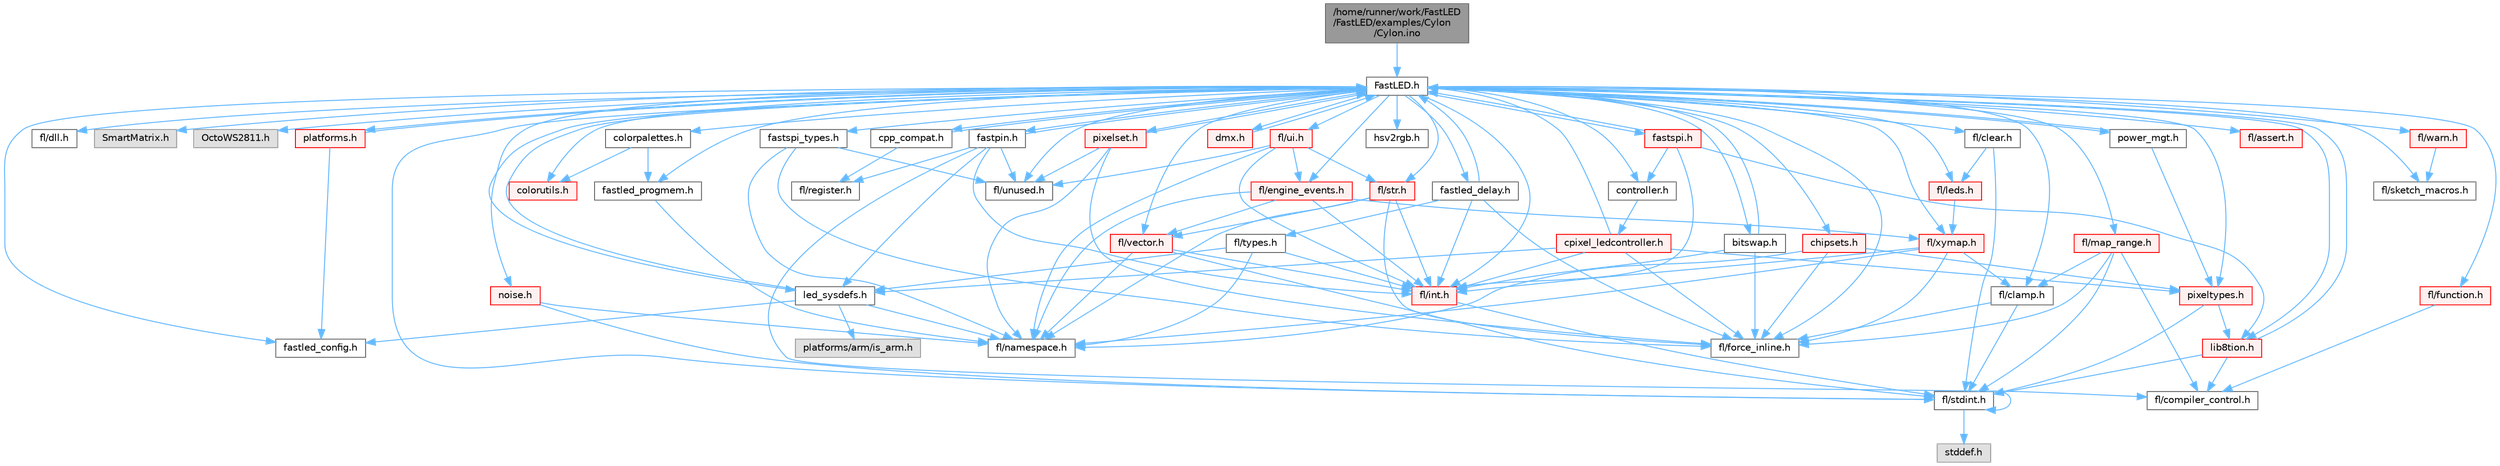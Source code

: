 digraph "/home/runner/work/FastLED/FastLED/examples/Cylon/Cylon.ino"
{
 // INTERACTIVE_SVG=YES
 // LATEX_PDF_SIZE
  bgcolor="transparent";
  edge [fontname=Helvetica,fontsize=10,labelfontname=Helvetica,labelfontsize=10];
  node [fontname=Helvetica,fontsize=10,shape=box,height=0.2,width=0.4];
  Node1 [id="Node000001",label="/home/runner/work/FastLED\l/FastLED/examples/Cylon\l/Cylon.ino",height=0.2,width=0.4,color="gray40", fillcolor="grey60", style="filled", fontcolor="black",tooltip="An animation that moves a single LED back and forth as the entire strip changes."];
  Node1 -> Node2 [id="edge1_Node000001_Node000002",color="steelblue1",style="solid",tooltip=" "];
  Node2 [id="Node000002",label="FastLED.h",height=0.2,width=0.4,color="grey40", fillcolor="white", style="filled",URL="$db/d97/_fast_l_e_d_8h.html",tooltip="central include file for FastLED, defines the CFastLED class/object"];
  Node2 -> Node3 [id="edge2_Node000002_Node000003",color="steelblue1",style="solid",tooltip=" "];
  Node3 [id="Node000003",label="fl/stdint.h",height=0.2,width=0.4,color="grey40", fillcolor="white", style="filled",URL="$df/dd8/stdint_8h.html",tooltip=" "];
  Node3 -> Node4 [id="edge3_Node000003_Node000004",color="steelblue1",style="solid",tooltip=" "];
  Node4 [id="Node000004",label="stddef.h",height=0.2,width=0.4,color="grey60", fillcolor="#E0E0E0", style="filled",tooltip=" "];
  Node3 -> Node3 [id="edge4_Node000003_Node000003",color="steelblue1",style="solid",tooltip=" "];
  Node2 -> Node5 [id="edge5_Node000002_Node000005",color="steelblue1",style="solid",tooltip=" "];
  Node5 [id="Node000005",label="fl/dll.h",height=0.2,width=0.4,color="grey40", fillcolor="white", style="filled",URL="$d3/d4b/dll_8h.html",tooltip="FastLED dynamic library interface - lightweight header for external callers."];
  Node2 -> Node6 [id="edge6_Node000002_Node000006",color="steelblue1",style="solid",tooltip=" "];
  Node6 [id="Node000006",label="SmartMatrix.h",height=0.2,width=0.4,color="grey60", fillcolor="#E0E0E0", style="filled",tooltip=" "];
  Node2 -> Node7 [id="edge7_Node000002_Node000007",color="steelblue1",style="solid",tooltip=" "];
  Node7 [id="Node000007",label="OctoWS2811.h",height=0.2,width=0.4,color="grey60", fillcolor="#E0E0E0", style="filled",tooltip=" "];
  Node2 -> Node8 [id="edge8_Node000002_Node000008",color="steelblue1",style="solid",tooltip=" "];
  Node8 [id="Node000008",label="fl/force_inline.h",height=0.2,width=0.4,color="grey40", fillcolor="white", style="filled",URL="$d4/d64/force__inline_8h.html",tooltip=" "];
  Node2 -> Node9 [id="edge9_Node000002_Node000009",color="steelblue1",style="solid",tooltip=" "];
  Node9 [id="Node000009",label="cpp_compat.h",height=0.2,width=0.4,color="grey40", fillcolor="white", style="filled",URL="$d9/d13/cpp__compat_8h.html",tooltip="Compatibility functions based on C++ version."];
  Node9 -> Node2 [id="edge10_Node000009_Node000002",color="steelblue1",style="solid",tooltip=" "];
  Node9 -> Node10 [id="edge11_Node000009_Node000010",color="steelblue1",style="solid",tooltip=" "];
  Node10 [id="Node000010",label="fl/register.h",height=0.2,width=0.4,color="grey40", fillcolor="white", style="filled",URL="$df/d80/register_8h.html",tooltip=" "];
  Node2 -> Node11 [id="edge12_Node000002_Node000011",color="steelblue1",style="solid",tooltip=" "];
  Node11 [id="Node000011",label="fastled_config.h",height=0.2,width=0.4,color="grey40", fillcolor="white", style="filled",URL="$d5/d11/fastled__config_8h.html",tooltip="Contains definitions that can be used to configure FastLED at compile time."];
  Node2 -> Node12 [id="edge13_Node000002_Node000012",color="steelblue1",style="solid",tooltip=" "];
  Node12 [id="Node000012",label="led_sysdefs.h",height=0.2,width=0.4,color="grey40", fillcolor="white", style="filled",URL="$d9/d3e/led__sysdefs_8h.html",tooltip="Determines which platform system definitions to include."];
  Node12 -> Node2 [id="edge14_Node000012_Node000002",color="steelblue1",style="solid",tooltip=" "];
  Node12 -> Node11 [id="edge15_Node000012_Node000011",color="steelblue1",style="solid",tooltip=" "];
  Node12 -> Node13 [id="edge16_Node000012_Node000013",color="steelblue1",style="solid",tooltip=" "];
  Node13 [id="Node000013",label="platforms/arm/is_arm.h",height=0.2,width=0.4,color="grey60", fillcolor="#E0E0E0", style="filled",tooltip=" "];
  Node12 -> Node14 [id="edge17_Node000012_Node000014",color="steelblue1",style="solid",tooltip=" "];
  Node14 [id="Node000014",label="fl/namespace.h",height=0.2,width=0.4,color="grey40", fillcolor="white", style="filled",URL="$df/d2a/namespace_8h.html",tooltip="Implements the FastLED namespace macros."];
  Node2 -> Node15 [id="edge18_Node000002_Node000015",color="steelblue1",style="solid",tooltip=" "];
  Node15 [id="Node000015",label="fastled_delay.h",height=0.2,width=0.4,color="grey40", fillcolor="white", style="filled",URL="$d0/da8/fastled__delay_8h.html",tooltip="Utility functions and classes for managing delay cycles."];
  Node15 -> Node2 [id="edge19_Node000015_Node000002",color="steelblue1",style="solid",tooltip=" "];
  Node15 -> Node16 [id="edge20_Node000015_Node000016",color="steelblue1",style="solid",tooltip=" "];
  Node16 [id="Node000016",label="fl/types.h",height=0.2,width=0.4,color="grey40", fillcolor="white", style="filled",URL="$d7/da1/fl_2types_8h.html",tooltip=" "];
  Node16 -> Node14 [id="edge21_Node000016_Node000014",color="steelblue1",style="solid",tooltip=" "];
  Node16 -> Node17 [id="edge22_Node000016_Node000017",color="steelblue1",style="solid",tooltip=" "];
  Node17 [id="Node000017",label="fl/int.h",height=0.2,width=0.4,color="red", fillcolor="#FFF0F0", style="filled",URL="$d3/d7e/int_8h.html",tooltip=" "];
  Node17 -> Node3 [id="edge23_Node000017_Node000003",color="steelblue1",style="solid",tooltip=" "];
  Node16 -> Node12 [id="edge24_Node000016_Node000012",color="steelblue1",style="solid",tooltip=" "];
  Node15 -> Node8 [id="edge25_Node000015_Node000008",color="steelblue1",style="solid",tooltip=" "];
  Node15 -> Node17 [id="edge26_Node000015_Node000017",color="steelblue1",style="solid",tooltip=" "];
  Node2 -> Node19 [id="edge27_Node000002_Node000019",color="steelblue1",style="solid",tooltip=" "];
  Node19 [id="Node000019",label="bitswap.h",height=0.2,width=0.4,color="grey40", fillcolor="white", style="filled",URL="$de/ded/bitswap_8h.html",tooltip="Functions for doing a rotation of bits/bytes used by parallel output."];
  Node19 -> Node2 [id="edge28_Node000019_Node000002",color="steelblue1",style="solid",tooltip=" "];
  Node19 -> Node8 [id="edge29_Node000019_Node000008",color="steelblue1",style="solid",tooltip=" "];
  Node19 -> Node17 [id="edge30_Node000019_Node000017",color="steelblue1",style="solid",tooltip=" "];
  Node2 -> Node20 [id="edge31_Node000002_Node000020",color="steelblue1",style="solid",tooltip=" "];
  Node20 [id="Node000020",label="controller.h",height=0.2,width=0.4,color="grey40", fillcolor="white", style="filled",URL="$d2/dd9/controller_8h.html",tooltip="deprecated: base definitions used by led controllers for writing out led data"];
  Node20 -> Node21 [id="edge32_Node000020_Node000021",color="steelblue1",style="solid",tooltip=" "];
  Node21 [id="Node000021",label="cpixel_ledcontroller.h",height=0.2,width=0.4,color="red", fillcolor="#FFF0F0", style="filled",URL="$d9/d57/cpixel__ledcontroller_8h.html",tooltip="defines the templated version of the CLEDController class"];
  Node21 -> Node2 [id="edge33_Node000021_Node000002",color="steelblue1",style="solid",tooltip=" "];
  Node21 -> Node12 [id="edge34_Node000021_Node000012",color="steelblue1",style="solid",tooltip=" "];
  Node21 -> Node22 [id="edge35_Node000021_Node000022",color="steelblue1",style="solid",tooltip=" "];
  Node22 [id="Node000022",label="pixeltypes.h",height=0.2,width=0.4,color="red", fillcolor="#FFF0F0", style="filled",URL="$d2/dba/pixeltypes_8h.html",tooltip="Includes defintions for RGB and HSV pixels."];
  Node22 -> Node3 [id="edge36_Node000022_Node000003",color="steelblue1",style="solid",tooltip=" "];
  Node22 -> Node23 [id="edge37_Node000022_Node000023",color="steelblue1",style="solid",tooltip=" "];
  Node23 [id="Node000023",label="lib8tion.h",height=0.2,width=0.4,color="red", fillcolor="#FFF0F0", style="filled",URL="$df/da5/lib8tion_8h.html",tooltip="Fast, efficient 8-bit math functions specifically designed for high-performance LED programming."];
  Node23 -> Node2 [id="edge38_Node000023_Node000002",color="steelblue1",style="solid",tooltip=" "];
  Node23 -> Node26 [id="edge39_Node000023_Node000026",color="steelblue1",style="solid",tooltip=" "];
  Node26 [id="Node000026",label="fl/compiler_control.h",height=0.2,width=0.4,color="grey40", fillcolor="white", style="filled",URL="$d4/d54/compiler__control_8h.html",tooltip=" "];
  Node23 -> Node3 [id="edge40_Node000023_Node000003",color="steelblue1",style="solid",tooltip=" "];
  Node21 -> Node8 [id="edge41_Node000021_Node000008",color="steelblue1",style="solid",tooltip=" "];
  Node21 -> Node17 [id="edge42_Node000021_Node000017",color="steelblue1",style="solid",tooltip=" "];
  Node2 -> Node119 [id="edge43_Node000002_Node000119",color="steelblue1",style="solid",tooltip=" "];
  Node119 [id="Node000119",label="fastpin.h",height=0.2,width=0.4,color="grey40", fillcolor="white", style="filled",URL="$db/d65/fastpin_8h.html",tooltip="Class base definitions for defining fast pin access."];
  Node119 -> Node2 [id="edge44_Node000119_Node000002",color="steelblue1",style="solid",tooltip=" "];
  Node119 -> Node26 [id="edge45_Node000119_Node000026",color="steelblue1",style="solid",tooltip=" "];
  Node119 -> Node12 [id="edge46_Node000119_Node000012",color="steelblue1",style="solid",tooltip=" "];
  Node119 -> Node56 [id="edge47_Node000119_Node000056",color="steelblue1",style="solid",tooltip=" "];
  Node56 [id="Node000056",label="fl/unused.h",height=0.2,width=0.4,color="grey40", fillcolor="white", style="filled",URL="$d8/d4b/unused_8h.html",tooltip=" "];
  Node119 -> Node17 [id="edge48_Node000119_Node000017",color="steelblue1",style="solid",tooltip=" "];
  Node119 -> Node10 [id="edge49_Node000119_Node000010",color="steelblue1",style="solid",tooltip=" "];
  Node2 -> Node120 [id="edge50_Node000002_Node000120",color="steelblue1",style="solid",tooltip=" "];
  Node120 [id="Node000120",label="fastspi_types.h",height=0.2,width=0.4,color="grey40", fillcolor="white", style="filled",URL="$d2/ddb/fastspi__types_8h.html",tooltip="Data types and constants used by SPI interfaces."];
  Node120 -> Node8 [id="edge51_Node000120_Node000008",color="steelblue1",style="solid",tooltip=" "];
  Node120 -> Node14 [id="edge52_Node000120_Node000014",color="steelblue1",style="solid",tooltip=" "];
  Node120 -> Node56 [id="edge53_Node000120_Node000056",color="steelblue1",style="solid",tooltip=" "];
  Node2 -> Node121 [id="edge54_Node000002_Node000121",color="steelblue1",style="solid",tooltip=" "];
  Node121 [id="Node000121",label="dmx.h",height=0.2,width=0.4,color="red", fillcolor="#FFF0F0", style="filled",URL="$d3/de1/dmx_8h.html",tooltip="Defines the DMX512-based LED controllers."];
  Node121 -> Node2 [id="edge55_Node000121_Node000002",color="steelblue1",style="solid",tooltip=" "];
  Node2 -> Node124 [id="edge56_Node000002_Node000124",color="steelblue1",style="solid",tooltip=" "];
  Node124 [id="Node000124",label="platforms.h",height=0.2,width=0.4,color="red", fillcolor="#FFF0F0", style="filled",URL="$da/dc9/platforms_8h.html",tooltip="Determines which platforms headers to include."];
  Node124 -> Node2 [id="edge57_Node000124_Node000002",color="steelblue1",style="solid",tooltip=" "];
  Node124 -> Node11 [id="edge58_Node000124_Node000011",color="steelblue1",style="solid",tooltip=" "];
  Node2 -> Node32 [id="edge59_Node000002_Node000032",color="steelblue1",style="solid",tooltip=" "];
  Node32 [id="Node000032",label="fastled_progmem.h",height=0.2,width=0.4,color="grey40", fillcolor="white", style="filled",URL="$df/dab/fastled__progmem_8h.html",tooltip="Wrapper definitions to allow seamless use of PROGMEM in environments that have it."];
  Node32 -> Node14 [id="edge60_Node000032_Node000014",color="steelblue1",style="solid",tooltip=" "];
  Node2 -> Node23 [id="edge61_Node000002_Node000023",color="steelblue1",style="solid",tooltip=" "];
  Node2 -> Node22 [id="edge62_Node000002_Node000022",color="steelblue1",style="solid",tooltip=" "];
  Node2 -> Node80 [id="edge63_Node000002_Node000080",color="steelblue1",style="solid",tooltip=" "];
  Node80 [id="Node000080",label="hsv2rgb.h",height=0.2,width=0.4,color="grey40", fillcolor="white", style="filled",URL="$de/d9a/hsv2rgb_8h.html",tooltip="Functions to convert from the HSV colorspace to the RGB colorspace."];
  Node2 -> Node126 [id="edge64_Node000002_Node000126",color="steelblue1",style="solid",tooltip=" "];
  Node126 [id="Node000126",label="colorutils.h",height=0.2,width=0.4,color="red", fillcolor="#FFF0F0", style="filled",URL="$d1/dfb/colorutils_8h.html",tooltip=" "];
  Node2 -> Node131 [id="edge65_Node000002_Node000131",color="steelblue1",style="solid",tooltip=" "];
  Node131 [id="Node000131",label="pixelset.h",height=0.2,width=0.4,color="red", fillcolor="#FFF0F0", style="filled",URL="$d4/d46/pixelset_8h.html",tooltip="Declares classes for managing logical groups of LEDs."];
  Node131 -> Node8 [id="edge66_Node000131_Node000008",color="steelblue1",style="solid",tooltip=" "];
  Node131 -> Node14 [id="edge67_Node000131_Node000014",color="steelblue1",style="solid",tooltip=" "];
  Node131 -> Node56 [id="edge68_Node000131_Node000056",color="steelblue1",style="solid",tooltip=" "];
  Node131 -> Node2 [id="edge69_Node000131_Node000002",color="steelblue1",style="solid",tooltip=" "];
  Node2 -> Node132 [id="edge70_Node000002_Node000132",color="steelblue1",style="solid",tooltip=" "];
  Node132 [id="Node000132",label="colorpalettes.h",height=0.2,width=0.4,color="grey40", fillcolor="white", style="filled",URL="$dc/dcc/colorpalettes_8h.html",tooltip="Declarations for the predefined color palettes supplied by FastLED."];
  Node132 -> Node126 [id="edge71_Node000132_Node000126",color="steelblue1",style="solid",tooltip=" "];
  Node132 -> Node32 [id="edge72_Node000132_Node000032",color="steelblue1",style="solid",tooltip=" "];
  Node2 -> Node133 [id="edge73_Node000002_Node000133",color="steelblue1",style="solid",tooltip=" "];
  Node133 [id="Node000133",label="noise.h",height=0.2,width=0.4,color="red", fillcolor="#FFF0F0", style="filled",URL="$d1/d31/noise_8h.html",tooltip="Functions to generate and fill arrays with noise."];
  Node133 -> Node3 [id="edge74_Node000133_Node000003",color="steelblue1",style="solid",tooltip=" "];
  Node133 -> Node14 [id="edge75_Node000133_Node000014",color="steelblue1",style="solid",tooltip=" "];
  Node2 -> Node134 [id="edge76_Node000002_Node000134",color="steelblue1",style="solid",tooltip=" "];
  Node134 [id="Node000134",label="power_mgt.h",height=0.2,width=0.4,color="grey40", fillcolor="white", style="filled",URL="$dc/d5b/power__mgt_8h.html",tooltip="Functions to limit the power used by FastLED."];
  Node134 -> Node2 [id="edge77_Node000134_Node000002",color="steelblue1",style="solid",tooltip=" "];
  Node134 -> Node22 [id="edge78_Node000134_Node000022",color="steelblue1",style="solid",tooltip=" "];
  Node2 -> Node135 [id="edge79_Node000002_Node000135",color="steelblue1",style="solid",tooltip=" "];
  Node135 [id="Node000135",label="fastspi.h",height=0.2,width=0.4,color="red", fillcolor="#FFF0F0", style="filled",URL="$d6/ddc/fastspi_8h.html",tooltip="Serial peripheral interface (SPI) definitions per platform."];
  Node135 -> Node2 [id="edge80_Node000135_Node000002",color="steelblue1",style="solid",tooltip=" "];
  Node135 -> Node20 [id="edge81_Node000135_Node000020",color="steelblue1",style="solid",tooltip=" "];
  Node135 -> Node23 [id="edge82_Node000135_Node000023",color="steelblue1",style="solid",tooltip=" "];
  Node135 -> Node17 [id="edge83_Node000135_Node000017",color="steelblue1",style="solid",tooltip=" "];
  Node2 -> Node137 [id="edge84_Node000002_Node000137",color="steelblue1",style="solid",tooltip=" "];
  Node137 [id="Node000137",label="chipsets.h",height=0.2,width=0.4,color="red", fillcolor="#FFF0F0", style="filled",URL="$db/d66/chipsets_8h.html",tooltip="Contains the bulk of the definitions for the various LED chipsets supported."];
  Node137 -> Node22 [id="edge85_Node000137_Node000022",color="steelblue1",style="solid",tooltip=" "];
  Node137 -> Node8 [id="edge86_Node000137_Node000008",color="steelblue1",style="solid",tooltip=" "];
  Node137 -> Node14 [id="edge87_Node000137_Node000014",color="steelblue1",style="solid",tooltip=" "];
  Node2 -> Node95 [id="edge88_Node000002_Node000095",color="steelblue1",style="solid",tooltip=" "];
  Node95 [id="Node000095",label="fl/engine_events.h",height=0.2,width=0.4,color="red", fillcolor="#FFF0F0", style="filled",URL="$db/dc0/engine__events_8h.html",tooltip=" "];
  Node95 -> Node14 [id="edge89_Node000095_Node000014",color="steelblue1",style="solid",tooltip=" "];
  Node95 -> Node69 [id="edge90_Node000095_Node000069",color="steelblue1",style="solid",tooltip=" "];
  Node69 [id="Node000069",label="fl/vector.h",height=0.2,width=0.4,color="red", fillcolor="#FFF0F0", style="filled",URL="$d6/d68/vector_8h.html",tooltip=" "];
  Node69 -> Node3 [id="edge91_Node000069_Node000003",color="steelblue1",style="solid",tooltip=" "];
  Node69 -> Node17 [id="edge92_Node000069_Node000017",color="steelblue1",style="solid",tooltip=" "];
  Node69 -> Node14 [id="edge93_Node000069_Node000014",color="steelblue1",style="solid",tooltip=" "];
  Node95 -> Node116 [id="edge94_Node000095_Node000116",color="steelblue1",style="solid",tooltip=" "];
  Node116 [id="Node000116",label="fl/xymap.h",height=0.2,width=0.4,color="red", fillcolor="#FFF0F0", style="filled",URL="$da/d61/xymap_8h.html",tooltip=" "];
  Node116 -> Node17 [id="edge95_Node000116_Node000017",color="steelblue1",style="solid",tooltip=" "];
  Node116 -> Node14 [id="edge96_Node000116_Node000014",color="steelblue1",style="solid",tooltip=" "];
  Node116 -> Node8 [id="edge97_Node000116_Node000008",color="steelblue1",style="solid",tooltip=" "];
  Node116 -> Node38 [id="edge98_Node000116_Node000038",color="steelblue1",style="solid",tooltip=" "];
  Node38 [id="Node000038",label="fl/clamp.h",height=0.2,width=0.4,color="grey40", fillcolor="white", style="filled",URL="$d6/dd3/clamp_8h.html",tooltip=" "];
  Node38 -> Node3 [id="edge99_Node000038_Node000003",color="steelblue1",style="solid",tooltip=" "];
  Node38 -> Node8 [id="edge100_Node000038_Node000008",color="steelblue1",style="solid",tooltip=" "];
  Node95 -> Node17 [id="edge101_Node000095_Node000017",color="steelblue1",style="solid",tooltip=" "];
  Node2 -> Node139 [id="edge102_Node000002_Node000139",color="steelblue1",style="solid",tooltip=" "];
  Node139 [id="Node000139",label="fl/leds.h",height=0.2,width=0.4,color="red", fillcolor="#FFF0F0", style="filled",URL="$da/d78/leds_8h.html",tooltip=" "];
  Node139 -> Node116 [id="edge103_Node000139_Node000116",color="steelblue1",style="solid",tooltip=" "];
  Node2 -> Node17 [id="edge104_Node000002_Node000017",color="steelblue1",style="solid",tooltip=" "];
  Node2 -> Node34 [id="edge105_Node000002_Node000034",color="steelblue1",style="solid",tooltip=" "];
  Node34 [id="Node000034",label="fl/str.h",height=0.2,width=0.4,color="red", fillcolor="#FFF0F0", style="filled",URL="$d1/d93/str_8h.html",tooltip=" "];
  Node34 -> Node17 [id="edge106_Node000034_Node000017",color="steelblue1",style="solid",tooltip=" "];
  Node34 -> Node14 [id="edge107_Node000034_Node000014",color="steelblue1",style="solid",tooltip=" "];
  Node34 -> Node69 [id="edge108_Node000034_Node000069",color="steelblue1",style="solid",tooltip=" "];
  Node34 -> Node8 [id="edge109_Node000034_Node000008",color="steelblue1",style="solid",tooltip=" "];
  Node2 -> Node116 [id="edge110_Node000002_Node000116",color="steelblue1",style="solid",tooltip=" "];
  Node2 -> Node38 [id="edge111_Node000002_Node000038",color="steelblue1",style="solid",tooltip=" "];
  Node2 -> Node39 [id="edge112_Node000002_Node000039",color="steelblue1",style="solid",tooltip=" "];
  Node39 [id="Node000039",label="fl/map_range.h",height=0.2,width=0.4,color="red", fillcolor="#FFF0F0", style="filled",URL="$d1/d47/map__range_8h.html",tooltip=" "];
  Node39 -> Node3 [id="edge113_Node000039_Node000003",color="steelblue1",style="solid",tooltip=" "];
  Node39 -> Node38 [id="edge114_Node000039_Node000038",color="steelblue1",style="solid",tooltip=" "];
  Node39 -> Node8 [id="edge115_Node000039_Node000008",color="steelblue1",style="solid",tooltip=" "];
  Node39 -> Node26 [id="edge116_Node000039_Node000026",color="steelblue1",style="solid",tooltip=" "];
  Node2 -> Node109 [id="edge117_Node000002_Node000109",color="steelblue1",style="solid",tooltip=" "];
  Node109 [id="Node000109",label="fl/warn.h",height=0.2,width=0.4,color="red", fillcolor="#FFF0F0", style="filled",URL="$de/d77/warn_8h.html",tooltip=" "];
  Node109 -> Node112 [id="edge118_Node000109_Node000112",color="steelblue1",style="solid",tooltip=" "];
  Node112 [id="Node000112",label="fl/sketch_macros.h",height=0.2,width=0.4,color="grey40", fillcolor="white", style="filled",URL="$d1/dbc/sketch__macros_8h.html",tooltip=" "];
  Node2 -> Node99 [id="edge119_Node000002_Node000099",color="steelblue1",style="solid",tooltip=" "];
  Node99 [id="Node000099",label="fl/assert.h",height=0.2,width=0.4,color="red", fillcolor="#FFF0F0", style="filled",URL="$dc/da7/assert_8h.html",tooltip=" "];
  Node2 -> Node56 [id="edge120_Node000002_Node000056",color="steelblue1",style="solid",tooltip=" "];
  Node2 -> Node69 [id="edge121_Node000002_Node000069",color="steelblue1",style="solid",tooltip=" "];
  Node2 -> Node114 [id="edge122_Node000002_Node000114",color="steelblue1",style="solid",tooltip=" "];
  Node114 [id="Node000114",label="fl/function.h",height=0.2,width=0.4,color="red", fillcolor="#FFF0F0", style="filled",URL="$dd/d67/function_8h.html",tooltip=" "];
  Node114 -> Node26 [id="edge123_Node000114_Node000026",color="steelblue1",style="solid",tooltip=" "];
  Node2 -> Node140 [id="edge124_Node000002_Node000140",color="steelblue1",style="solid",tooltip=" "];
  Node140 [id="Node000140",label="fl/clear.h",height=0.2,width=0.4,color="grey40", fillcolor="white", style="filled",URL="$df/db0/clear_8h.html",tooltip=" "];
  Node140 -> Node139 [id="edge125_Node000140_Node000139",color="steelblue1",style="solid",tooltip=" "];
  Node140 -> Node3 [id="edge126_Node000140_Node000003",color="steelblue1",style="solid",tooltip=" "];
  Node2 -> Node141 [id="edge127_Node000002_Node000141",color="steelblue1",style="solid",tooltip=" "];
  Node141 [id="Node000141",label="fl/ui.h",height=0.2,width=0.4,color="red", fillcolor="#FFF0F0", style="filled",URL="$d9/d3b/ui_8h.html",tooltip=" "];
  Node141 -> Node14 [id="edge128_Node000141_Node000014",color="steelblue1",style="solid",tooltip=" "];
  Node141 -> Node34 [id="edge129_Node000141_Node000034",color="steelblue1",style="solid",tooltip=" "];
  Node141 -> Node17 [id="edge130_Node000141_Node000017",color="steelblue1",style="solid",tooltip=" "];
  Node141 -> Node95 [id="edge131_Node000141_Node000095",color="steelblue1",style="solid",tooltip=" "];
  Node141 -> Node56 [id="edge132_Node000141_Node000056",color="steelblue1",style="solid",tooltip=" "];
  Node2 -> Node112 [id="edge133_Node000002_Node000112",color="steelblue1",style="solid",tooltip=" "];
}
